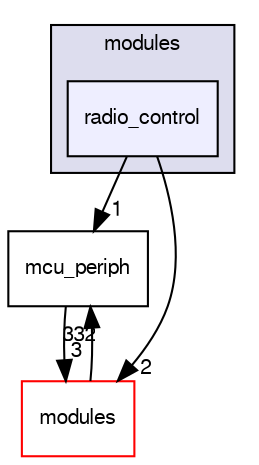 digraph "sw/airborne/arch/stm32/modules/radio_control" {
  compound=true
  node [ fontsize="10", fontname="FreeSans"];
  edge [ labelfontsize="10", labelfontname="FreeSans"];
  subgraph clusterdir_a10efe5d9248a70e16e6da3221b6ebe3 {
    graph [ bgcolor="#ddddee", pencolor="black", label="modules" fontname="FreeSans", fontsize="10", URL="dir_a10efe5d9248a70e16e6da3221b6ebe3.html"]
  dir_d3dd433e0ecfef97b00b2f74e801a73d [shape=box, label="radio_control", style="filled", fillcolor="#eeeeff", pencolor="black", URL="dir_d3dd433e0ecfef97b00b2f74e801a73d.html"];
  }
  dir_1ca43f6a116d741d80fb1d0555a2b198 [shape=box label="mcu_periph" URL="dir_1ca43f6a116d741d80fb1d0555a2b198.html"];
  dir_c2abcdd6ccb39c3582929c0e3f5651c2 [shape=box label="modules" fillcolor="white" style="filled" color="red" URL="dir_c2abcdd6ccb39c3582929c0e3f5651c2.html"];
  dir_d3dd433e0ecfef97b00b2f74e801a73d->dir_1ca43f6a116d741d80fb1d0555a2b198 [headlabel="1", labeldistance=1.5 headhref="dir_000027_000107.html"];
  dir_d3dd433e0ecfef97b00b2f74e801a73d->dir_c2abcdd6ccb39c3582929c0e3f5651c2 [headlabel="2", labeldistance=1.5 headhref="dir_000027_000031.html"];
  dir_1ca43f6a116d741d80fb1d0555a2b198->dir_c2abcdd6ccb39c3582929c0e3f5651c2 [headlabel="3", labeldistance=1.5 headhref="dir_000107_000031.html"];
  dir_c2abcdd6ccb39c3582929c0e3f5651c2->dir_1ca43f6a116d741d80fb1d0555a2b198 [headlabel="332", labeldistance=1.5 headhref="dir_000031_000107.html"];
}
